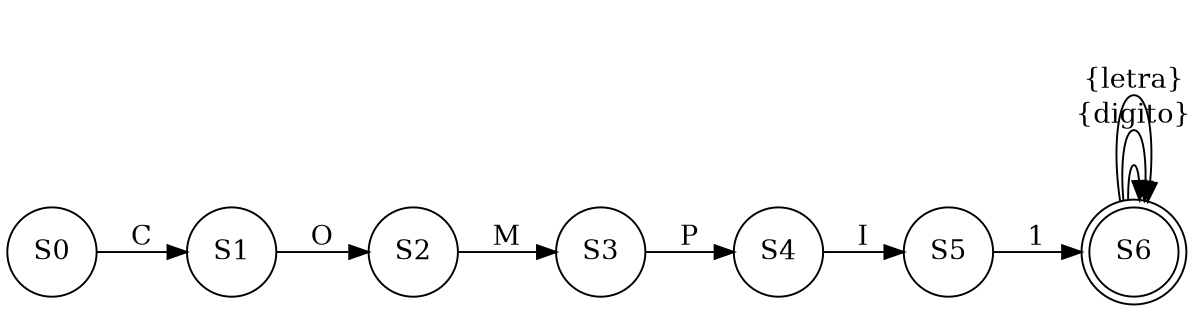 digraph finite_state_machine {
rankdir=LR;
size="8,5"
node [shape = doublecircle];S6;
node [shape = circle];S0->S1[label="C"];
S1->S2[label="O"];
S2->S3[label="M"];
S3->S4[label="P"];
S4->S5[label="I"];
S5->S6[label="1"];
S6->S6[label=" "];
S6->S6[label="\{digito\}"];
S6->S6[label="\{letra\}"];
}
